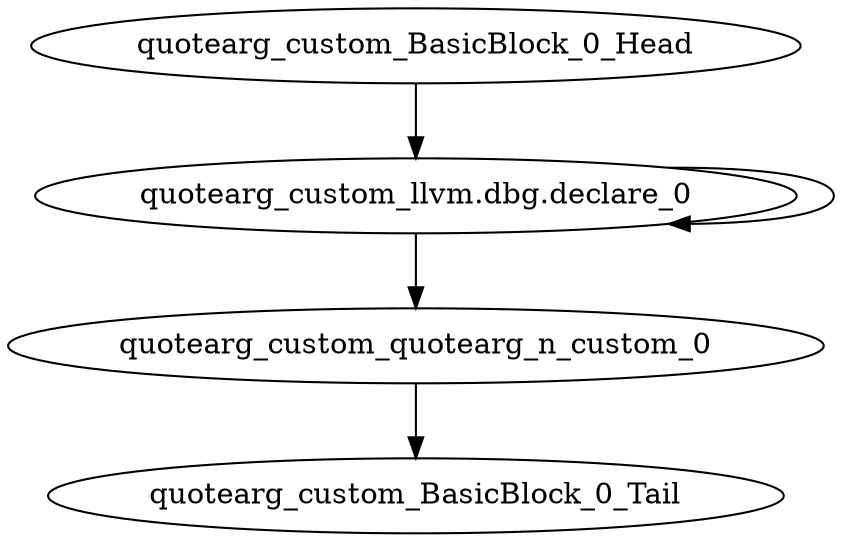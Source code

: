 digraph G {
    "quotearg_custom_BasicBlock_0_Head" -> "quotearg_custom_llvm.dbg.declare_0"
    "quotearg_custom_llvm.dbg.declare_0" -> "quotearg_custom_llvm.dbg.declare_0"
    "quotearg_custom_llvm.dbg.declare_0" -> "quotearg_custom_quotearg_n_custom_0"
    "quotearg_custom_quotearg_n_custom_0" -> "quotearg_custom_BasicBlock_0_Tail"
}
